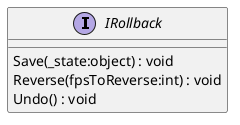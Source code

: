 @startuml
interface IRollback {
    Save(_state:object) : void
    Reverse(fpsToReverse:int) : void
    Undo() : void
}
@enduml
